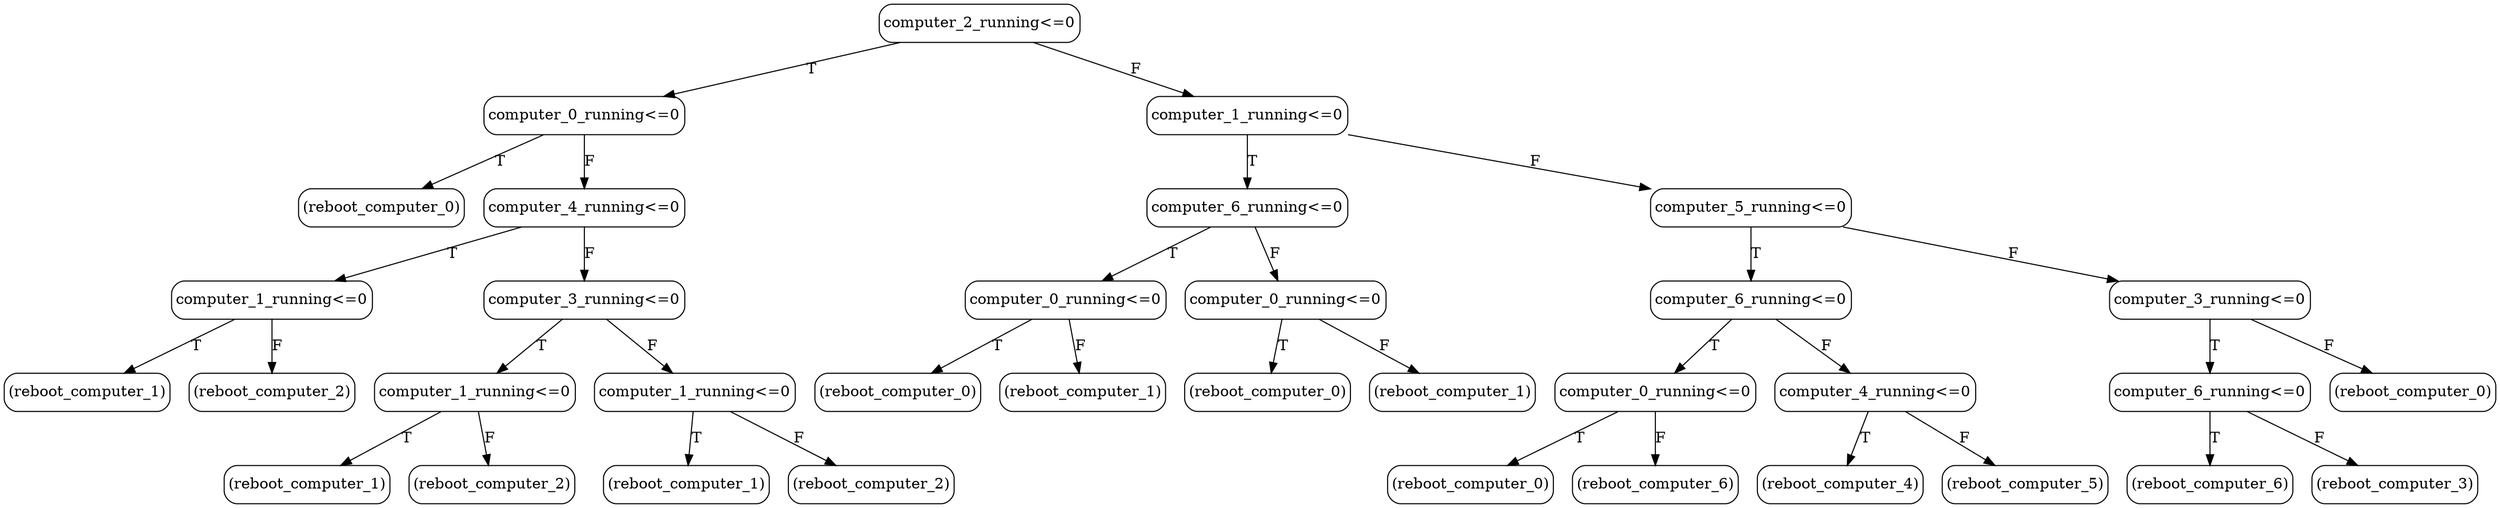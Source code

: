 // decision tree
digraph {
	2 [label="(reboot_computer_0)" margin="0.05,0.05" shape=box style=rounded]
	23 [label="(reboot_computer_1)" margin="0.05,0.05" shape=box style=rounded]
	24 [label="(reboot_computer_2)" margin="0.05,0.05" shape=box style=rounded]
	18 [label="computer_1_running<=0" margin="0.05,0.05" shape=box style=rounded]
	18 -> 23 [label=T]
	18 -> 24 [label=F]
	27 [label="(reboot_computer_1)" margin="0.05,0.05" shape=box style=rounded]
	28 [label="(reboot_computer_2)" margin="0.05,0.05" shape=box style=rounded]
	26 [label="computer_1_running<=0" margin="0.05,0.05" shape=box style=rounded]
	26 -> 27 [label=T]
	26 -> 28 [label=F]
	30 [label="(reboot_computer_1)" margin="0.05,0.05" shape=box style=rounded]
	31 [label="(reboot_computer_2)" margin="0.05,0.05" shape=box style=rounded]
	29 [label="computer_1_running<=0" margin="0.05,0.05" shape=box style=rounded]
	29 -> 30 [label=T]
	29 -> 31 [label=F]
	25 [label="computer_3_running<=0" margin="0.05,0.05" shape=box style=rounded]
	25 -> 26 [label=T]
	25 -> 29 [label=F]
	17 [label="computer_4_running<=0" margin="0.05,0.05" shape=box style=rounded]
	17 -> 18 [label=T]
	17 -> 25 [label=F]
	1 [label="computer_0_running<=0" margin="0.05,0.05" shape=box style=rounded]
	1 -> 2 [label=T]
	1 -> 17 [label=F]
	35 [label="(reboot_computer_0)" margin="0.05,0.05" shape=box style=rounded]
	38 [label="(reboot_computer_1)" margin="0.05,0.05" shape=box style=rounded]
	34 [label="computer_0_running<=0" margin="0.05,0.05" shape=box style=rounded]
	34 -> 35 [label=T]
	34 -> 38 [label=F]
	42 [label="(reboot_computer_0)" margin="0.05,0.05" shape=box style=rounded]
	45 [label="(reboot_computer_1)" margin="0.05,0.05" shape=box style=rounded]
	41 [label="computer_0_running<=0" margin="0.05,0.05" shape=box style=rounded]
	41 -> 42 [label=T]
	41 -> 45 [label=F]
	33 [label="computer_6_running<=0" margin="0.05,0.05" shape=box style=rounded]
	33 -> 34 [label=T]
	33 -> 41 [label=F]
	51 [label="(reboot_computer_0)" margin="0.05,0.05" shape=box style=rounded]
	52 [label="(reboot_computer_6)" margin="0.05,0.05" shape=box style=rounded]
	50 [label="computer_0_running<=0" margin="0.05,0.05" shape=box style=rounded]
	50 -> 51 [label=T]
	50 -> 52 [label=F]
	54 [label="(reboot_computer_4)" margin="0.05,0.05" shape=box style=rounded]
	55 [label="(reboot_computer_5)" margin="0.05,0.05" shape=box style=rounded]
	53 [label="computer_4_running<=0" margin="0.05,0.05" shape=box style=rounded]
	53 -> 54 [label=T]
	53 -> 55 [label=F]
	49 [label="computer_6_running<=0" margin="0.05,0.05" shape=box style=rounded]
	49 -> 50 [label=T]
	49 -> 53 [label=F]
	58 [label="(reboot_computer_6)" margin="0.05,0.05" shape=box style=rounded]
	59 [label="(reboot_computer_3)" margin="0.05,0.05" shape=box style=rounded]
	57 [label="computer_6_running<=0" margin="0.05,0.05" shape=box style=rounded]
	57 -> 58 [label=T]
	57 -> 59 [label=F]
	60 [label="(reboot_computer_0)" margin="0.05,0.05" shape=box style=rounded]
	56 [label="computer_3_running<=0" margin="0.05,0.05" shape=box style=rounded]
	56 -> 57 [label=T]
	56 -> 60 [label=F]
	48 [label="computer_5_running<=0" margin="0.05,0.05" shape=box style=rounded]
	48 -> 49 [label=T]
	48 -> 56 [label=F]
	32 [label="computer_1_running<=0" margin="0.05,0.05" shape=box style=rounded]
	32 -> 33 [label=T]
	32 -> 48 [label=F]
	0 [label="computer_2_running<=0" margin="0.05,0.05" shape=box style=rounded]
	0 -> 1 [label=T]
	0 -> 32 [label=F]
}
